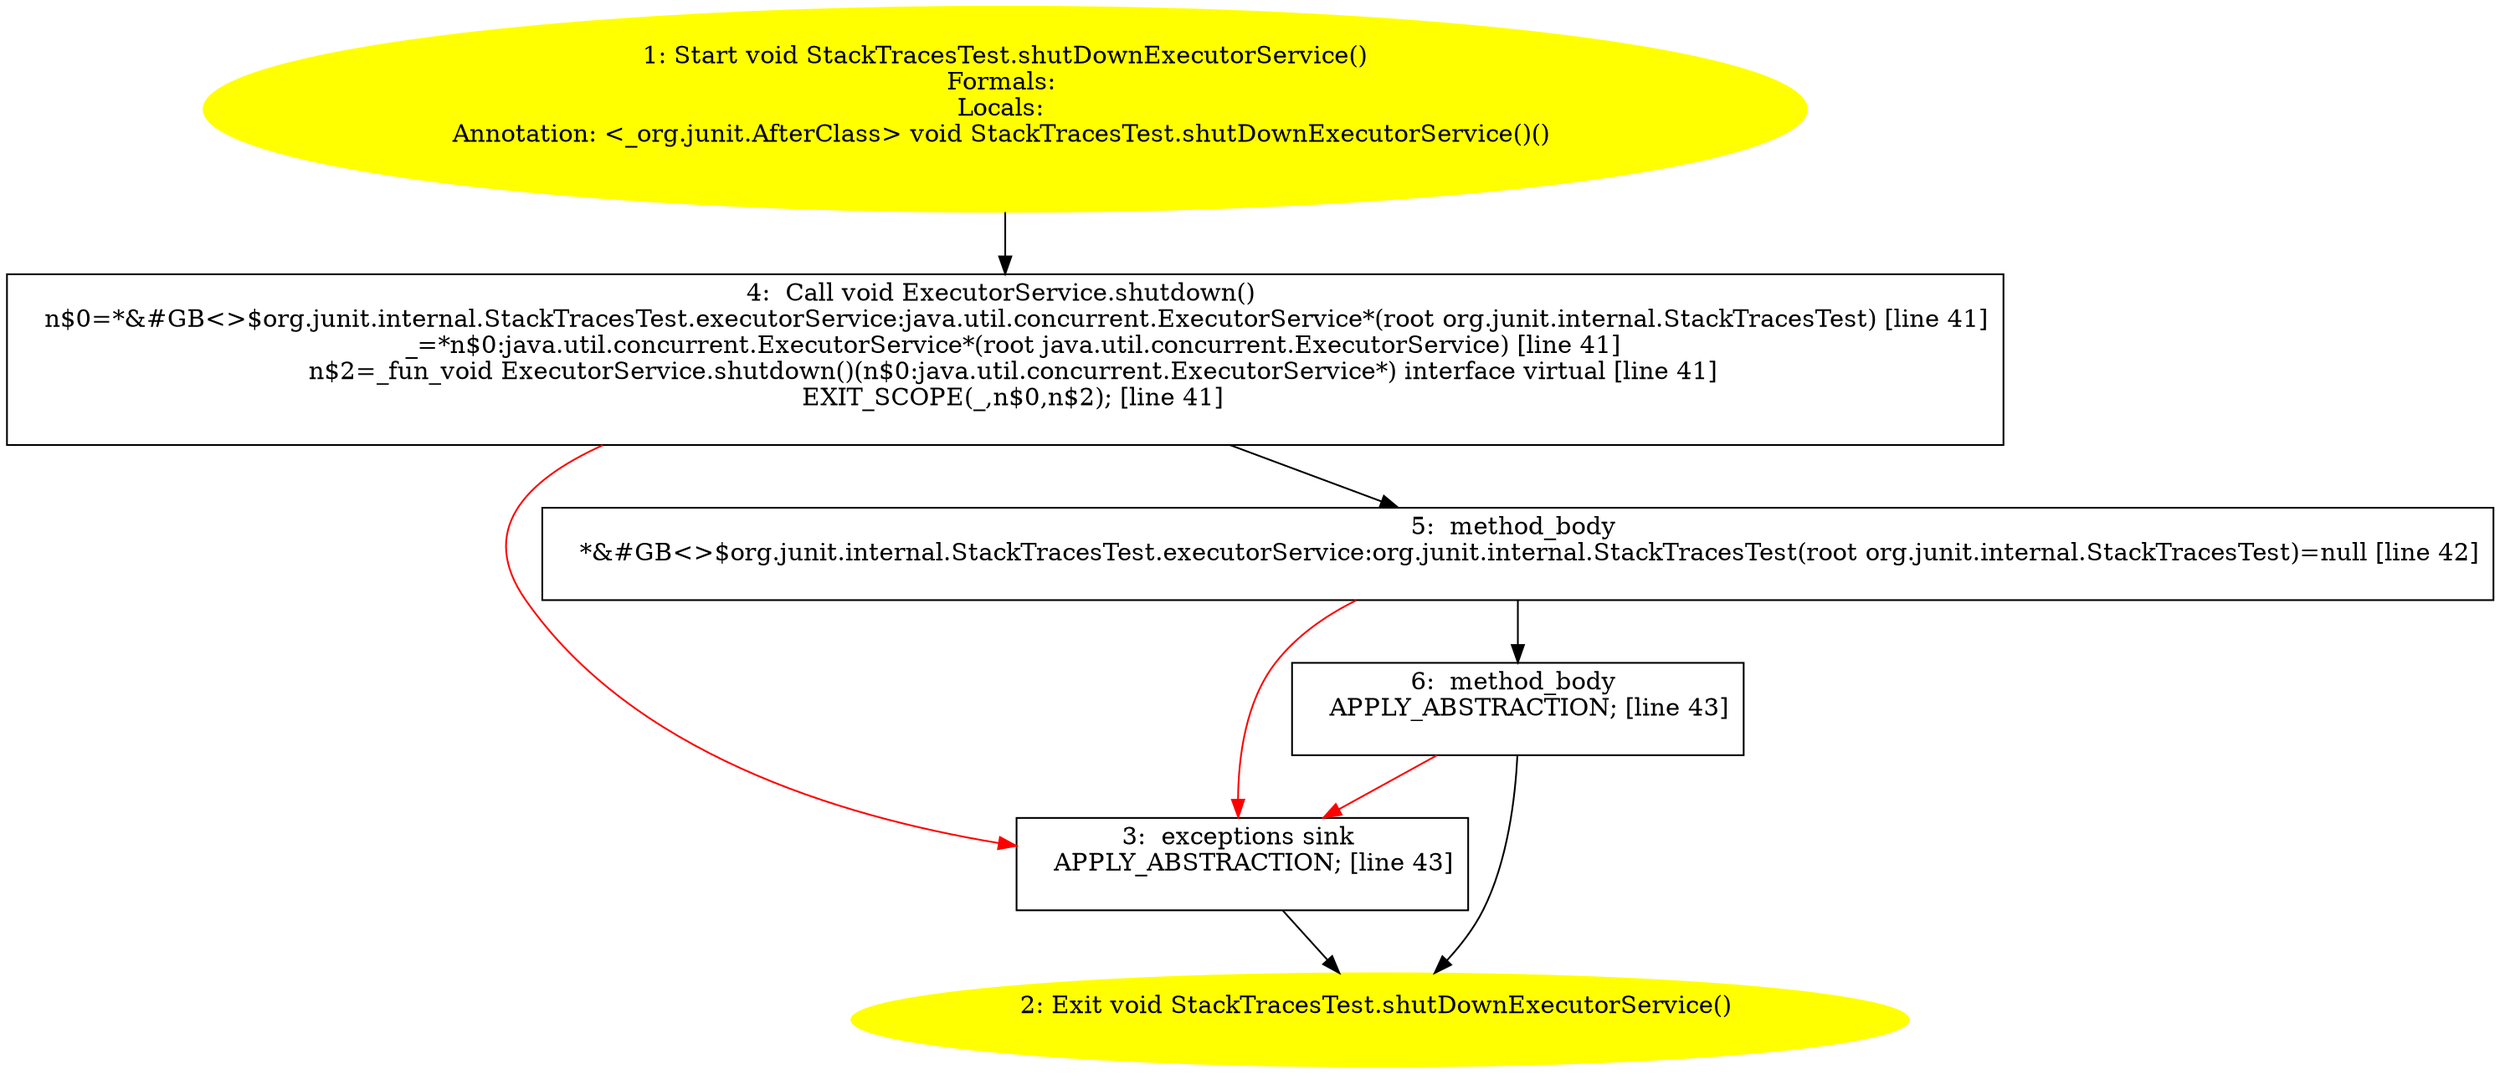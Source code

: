 /* @generated */
digraph cfg {
"org.junit.internal.StackTracesTest.shutDownExecutorService():void.e1d0e06ab6c3672d11c5417dfdda46d2_1" [label="1: Start void StackTracesTest.shutDownExecutorService()\nFormals: \nLocals: \nAnnotation: <_org.junit.AfterClass> void StackTracesTest.shutDownExecutorService()() \n  " color=yellow style=filled]
	

	 "org.junit.internal.StackTracesTest.shutDownExecutorService():void.e1d0e06ab6c3672d11c5417dfdda46d2_1" -> "org.junit.internal.StackTracesTest.shutDownExecutorService():void.e1d0e06ab6c3672d11c5417dfdda46d2_4" ;
"org.junit.internal.StackTracesTest.shutDownExecutorService():void.e1d0e06ab6c3672d11c5417dfdda46d2_2" [label="2: Exit void StackTracesTest.shutDownExecutorService() \n  " color=yellow style=filled]
	

"org.junit.internal.StackTracesTest.shutDownExecutorService():void.e1d0e06ab6c3672d11c5417dfdda46d2_3" [label="3:  exceptions sink \n   APPLY_ABSTRACTION; [line 43]\n " shape="box"]
	

	 "org.junit.internal.StackTracesTest.shutDownExecutorService():void.e1d0e06ab6c3672d11c5417dfdda46d2_3" -> "org.junit.internal.StackTracesTest.shutDownExecutorService():void.e1d0e06ab6c3672d11c5417dfdda46d2_2" ;
"org.junit.internal.StackTracesTest.shutDownExecutorService():void.e1d0e06ab6c3672d11c5417dfdda46d2_4" [label="4:  Call void ExecutorService.shutdown() \n   n$0=*&#GB<>$org.junit.internal.StackTracesTest.executorService:java.util.concurrent.ExecutorService*(root org.junit.internal.StackTracesTest) [line 41]\n  _=*n$0:java.util.concurrent.ExecutorService*(root java.util.concurrent.ExecutorService) [line 41]\n  n$2=_fun_void ExecutorService.shutdown()(n$0:java.util.concurrent.ExecutorService*) interface virtual [line 41]\n  EXIT_SCOPE(_,n$0,n$2); [line 41]\n " shape="box"]
	

	 "org.junit.internal.StackTracesTest.shutDownExecutorService():void.e1d0e06ab6c3672d11c5417dfdda46d2_4" -> "org.junit.internal.StackTracesTest.shutDownExecutorService():void.e1d0e06ab6c3672d11c5417dfdda46d2_5" ;
	 "org.junit.internal.StackTracesTest.shutDownExecutorService():void.e1d0e06ab6c3672d11c5417dfdda46d2_4" -> "org.junit.internal.StackTracesTest.shutDownExecutorService():void.e1d0e06ab6c3672d11c5417dfdda46d2_3" [color="red" ];
"org.junit.internal.StackTracesTest.shutDownExecutorService():void.e1d0e06ab6c3672d11c5417dfdda46d2_5" [label="5:  method_body \n   *&#GB<>$org.junit.internal.StackTracesTest.executorService:org.junit.internal.StackTracesTest(root org.junit.internal.StackTracesTest)=null [line 42]\n " shape="box"]
	

	 "org.junit.internal.StackTracesTest.shutDownExecutorService():void.e1d0e06ab6c3672d11c5417dfdda46d2_5" -> "org.junit.internal.StackTracesTest.shutDownExecutorService():void.e1d0e06ab6c3672d11c5417dfdda46d2_6" ;
	 "org.junit.internal.StackTracesTest.shutDownExecutorService():void.e1d0e06ab6c3672d11c5417dfdda46d2_5" -> "org.junit.internal.StackTracesTest.shutDownExecutorService():void.e1d0e06ab6c3672d11c5417dfdda46d2_3" [color="red" ];
"org.junit.internal.StackTracesTest.shutDownExecutorService():void.e1d0e06ab6c3672d11c5417dfdda46d2_6" [label="6:  method_body \n   APPLY_ABSTRACTION; [line 43]\n " shape="box"]
	

	 "org.junit.internal.StackTracesTest.shutDownExecutorService():void.e1d0e06ab6c3672d11c5417dfdda46d2_6" -> "org.junit.internal.StackTracesTest.shutDownExecutorService():void.e1d0e06ab6c3672d11c5417dfdda46d2_2" ;
	 "org.junit.internal.StackTracesTest.shutDownExecutorService():void.e1d0e06ab6c3672d11c5417dfdda46d2_6" -> "org.junit.internal.StackTracesTest.shutDownExecutorService():void.e1d0e06ab6c3672d11c5417dfdda46d2_3" [color="red" ];
}
